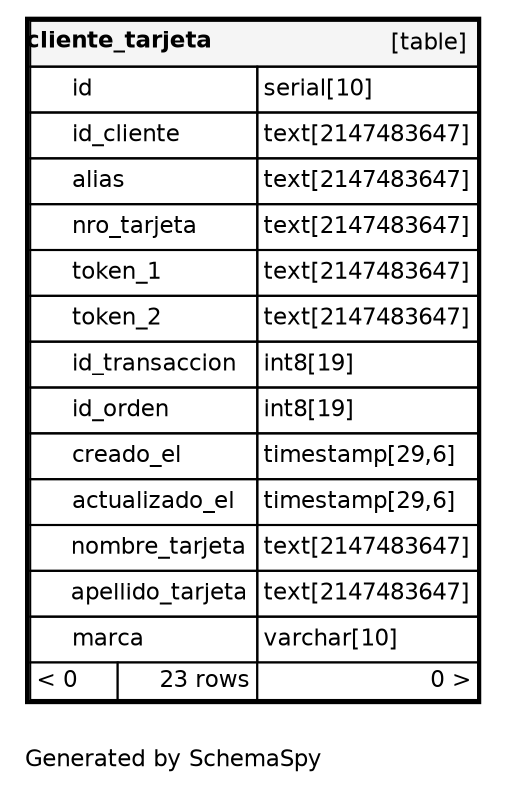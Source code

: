 digraph "oneDegreeRelationshipsDiagram" {
  graph [    rankdir="RL"    bgcolor="#ffffff"    label="\nGenerated by SchemaSpy"    labeljust="l"    nodesep="0.18"    ranksep="0.46"    fontname="Helvetica"    fontsize="11"    ration="compress"  ];  node [    fontname="Helvetica"    fontsize="11"    shape="plaintext"  ];  edge [    arrowsize="0.8"  ];
  "cliente_tarjeta" [
   label=<
    <TABLE BORDER="2" CELLBORDER="1" CELLSPACING="0" BGCOLOR="#ffffff">
      <TR><TD COLSPAN="4"  BGCOLOR="#f5f5f5"><TABLE BORDER="0" CELLSPACING="0"><TR><TD ALIGN="LEFT" FIXEDSIZE="TRUE" WIDTH="80" HEIGHT="16"><B>cliente_tarjeta</B></TD><TD ALIGN="RIGHT">[table]</TD></TR></TABLE></TD></TR>
      <TR><TD PORT="id" COLSPAN="2" ALIGN="LEFT"><TABLE BORDER="0" CELLSPACING="0" ALIGN="LEFT"><TR ALIGN="LEFT"><TD ALIGN="LEFT" FIXEDSIZE="TRUE" WIDTH="15" HEIGHT="16"></TD><TD ALIGN="LEFT" FIXEDSIZE="TRUE" WIDTH="88" HEIGHT="16">id</TD></TR></TABLE></TD><TD PORT="id.type" ALIGN="LEFT">serial[10]</TD></TR>
      <TR><TD PORT="id_cliente" COLSPAN="2" ALIGN="LEFT"><TABLE BORDER="0" CELLSPACING="0" ALIGN="LEFT"><TR ALIGN="LEFT"><TD ALIGN="LEFT" FIXEDSIZE="TRUE" WIDTH="15" HEIGHT="16"></TD><TD ALIGN="LEFT" FIXEDSIZE="TRUE" WIDTH="88" HEIGHT="16">id_cliente</TD></TR></TABLE></TD><TD PORT="id_cliente.type" ALIGN="LEFT">text[2147483647]</TD></TR>
      <TR><TD PORT="alias" COLSPAN="2" ALIGN="LEFT"><TABLE BORDER="0" CELLSPACING="0" ALIGN="LEFT"><TR ALIGN="LEFT"><TD ALIGN="LEFT" FIXEDSIZE="TRUE" WIDTH="15" HEIGHT="16"></TD><TD ALIGN="LEFT" FIXEDSIZE="TRUE" WIDTH="88" HEIGHT="16">alias</TD></TR></TABLE></TD><TD PORT="alias.type" ALIGN="LEFT">text[2147483647]</TD></TR>
      <TR><TD PORT="nro_tarjeta" COLSPAN="2" ALIGN="LEFT"><TABLE BORDER="0" CELLSPACING="0" ALIGN="LEFT"><TR ALIGN="LEFT"><TD ALIGN="LEFT" FIXEDSIZE="TRUE" WIDTH="15" HEIGHT="16"></TD><TD ALIGN="LEFT" FIXEDSIZE="TRUE" WIDTH="88" HEIGHT="16">nro_tarjeta</TD></TR></TABLE></TD><TD PORT="nro_tarjeta.type" ALIGN="LEFT">text[2147483647]</TD></TR>
      <TR><TD PORT="token_1" COLSPAN="2" ALIGN="LEFT"><TABLE BORDER="0" CELLSPACING="0" ALIGN="LEFT"><TR ALIGN="LEFT"><TD ALIGN="LEFT" FIXEDSIZE="TRUE" WIDTH="15" HEIGHT="16"></TD><TD ALIGN="LEFT" FIXEDSIZE="TRUE" WIDTH="88" HEIGHT="16">token_1</TD></TR></TABLE></TD><TD PORT="token_1.type" ALIGN="LEFT">text[2147483647]</TD></TR>
      <TR><TD PORT="token_2" COLSPAN="2" ALIGN="LEFT"><TABLE BORDER="0" CELLSPACING="0" ALIGN="LEFT"><TR ALIGN="LEFT"><TD ALIGN="LEFT" FIXEDSIZE="TRUE" WIDTH="15" HEIGHT="16"></TD><TD ALIGN="LEFT" FIXEDSIZE="TRUE" WIDTH="88" HEIGHT="16">token_2</TD></TR></TABLE></TD><TD PORT="token_2.type" ALIGN="LEFT">text[2147483647]</TD></TR>
      <TR><TD PORT="id_transaccion" COLSPAN="2" ALIGN="LEFT"><TABLE BORDER="0" CELLSPACING="0" ALIGN="LEFT"><TR ALIGN="LEFT"><TD ALIGN="LEFT" FIXEDSIZE="TRUE" WIDTH="15" HEIGHT="16"></TD><TD ALIGN="LEFT" FIXEDSIZE="TRUE" WIDTH="88" HEIGHT="16">id_transaccion</TD></TR></TABLE></TD><TD PORT="id_transaccion.type" ALIGN="LEFT">int8[19]</TD></TR>
      <TR><TD PORT="id_orden" COLSPAN="2" ALIGN="LEFT"><TABLE BORDER="0" CELLSPACING="0" ALIGN="LEFT"><TR ALIGN="LEFT"><TD ALIGN="LEFT" FIXEDSIZE="TRUE" WIDTH="15" HEIGHT="16"></TD><TD ALIGN="LEFT" FIXEDSIZE="TRUE" WIDTH="88" HEIGHT="16">id_orden</TD></TR></TABLE></TD><TD PORT="id_orden.type" ALIGN="LEFT">int8[19]</TD></TR>
      <TR><TD PORT="creado_el" COLSPAN="2" ALIGN="LEFT"><TABLE BORDER="0" CELLSPACING="0" ALIGN="LEFT"><TR ALIGN="LEFT"><TD ALIGN="LEFT" FIXEDSIZE="TRUE" WIDTH="15" HEIGHT="16"></TD><TD ALIGN="LEFT" FIXEDSIZE="TRUE" WIDTH="88" HEIGHT="16">creado_el</TD></TR></TABLE></TD><TD PORT="creado_el.type" ALIGN="LEFT">timestamp[29,6]</TD></TR>
      <TR><TD PORT="actualizado_el" COLSPAN="2" ALIGN="LEFT"><TABLE BORDER="0" CELLSPACING="0" ALIGN="LEFT"><TR ALIGN="LEFT"><TD ALIGN="LEFT" FIXEDSIZE="TRUE" WIDTH="15" HEIGHT="16"></TD><TD ALIGN="LEFT" FIXEDSIZE="TRUE" WIDTH="88" HEIGHT="16">actualizado_el</TD></TR></TABLE></TD><TD PORT="actualizado_el.type" ALIGN="LEFT">timestamp[29,6]</TD></TR>
      <TR><TD PORT="nombre_tarjeta" COLSPAN="2" ALIGN="LEFT"><TABLE BORDER="0" CELLSPACING="0" ALIGN="LEFT"><TR ALIGN="LEFT"><TD ALIGN="LEFT" FIXEDSIZE="TRUE" WIDTH="15" HEIGHT="16"></TD><TD ALIGN="LEFT" FIXEDSIZE="TRUE" WIDTH="88" HEIGHT="16">nombre_tarjeta</TD></TR></TABLE></TD><TD PORT="nombre_tarjeta.type" ALIGN="LEFT">text[2147483647]</TD></TR>
      <TR><TD PORT="apellido_tarjeta" COLSPAN="2" ALIGN="LEFT"><TABLE BORDER="0" CELLSPACING="0" ALIGN="LEFT"><TR ALIGN="LEFT"><TD ALIGN="LEFT" FIXEDSIZE="TRUE" WIDTH="15" HEIGHT="16"></TD><TD ALIGN="LEFT" FIXEDSIZE="TRUE" WIDTH="88" HEIGHT="16">apellido_tarjeta</TD></TR></TABLE></TD><TD PORT="apellido_tarjeta.type" ALIGN="LEFT">text[2147483647]</TD></TR>
      <TR><TD PORT="marca" COLSPAN="2" ALIGN="LEFT"><TABLE BORDER="0" CELLSPACING="0" ALIGN="LEFT"><TR ALIGN="LEFT"><TD ALIGN="LEFT" FIXEDSIZE="TRUE" WIDTH="15" HEIGHT="16"></TD><TD ALIGN="LEFT" FIXEDSIZE="TRUE" WIDTH="88" HEIGHT="16">marca</TD></TR></TABLE></TD><TD PORT="marca.type" ALIGN="LEFT">varchar[10]</TD></TR>
      <TR><TD ALIGN="LEFT" BGCOLOR="#ffffff">&lt; 0</TD><TD ALIGN="RIGHT" BGCOLOR="#ffffff">23 rows</TD><TD ALIGN="RIGHT" BGCOLOR="#ffffff">0 &gt;</TD></TR>
    </TABLE>>
    URL="cliente_tarjeta.html"
    target="_top"
    tooltip="cliente_tarjeta"
  ];
}
